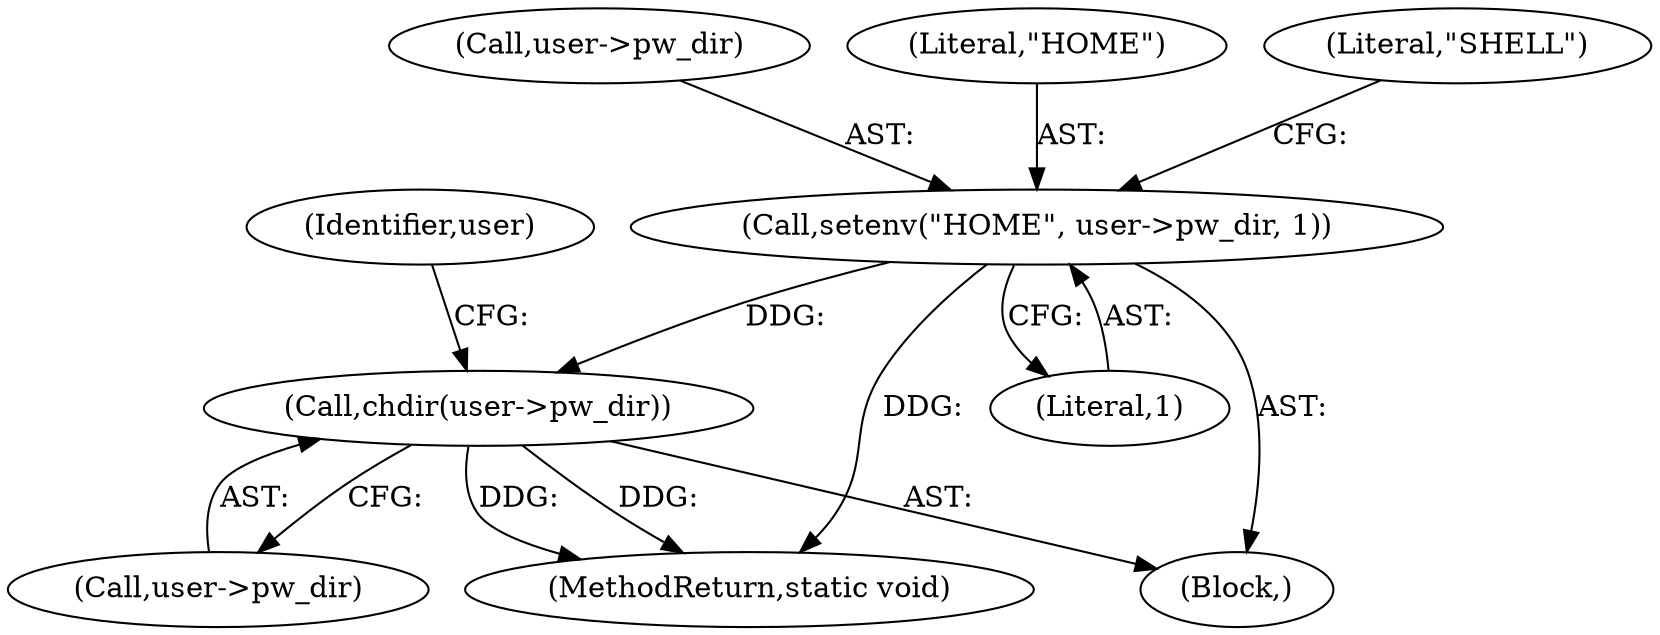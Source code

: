 digraph "0_MAC-Telnet_b69d11727d4f0f8cf719c79e3fb700f55ca03e9a_2@API" {
"1000504" [label="(Call,setenv(\"HOME\", user->pw_dir, 1))"];
"1000665" [label="(Call,chdir(user->pw_dir))"];
"1000665" [label="(Call,chdir(user->pw_dir))"];
"1000705" [label="(MethodReturn,static void)"];
"1000506" [label="(Call,user->pw_dir)"];
"1000484" [label="(Block,)"];
"1000505" [label="(Literal,\"HOME\")"];
"1000504" [label="(Call,setenv(\"HOME\", user->pw_dir, 1))"];
"1000509" [label="(Literal,1)"];
"1000671" [label="(Identifier,user)"];
"1000511" [label="(Literal,\"SHELL\")"];
"1000666" [label="(Call,user->pw_dir)"];
"1000504" -> "1000484"  [label="AST: "];
"1000504" -> "1000509"  [label="CFG: "];
"1000505" -> "1000504"  [label="AST: "];
"1000506" -> "1000504"  [label="AST: "];
"1000509" -> "1000504"  [label="AST: "];
"1000511" -> "1000504"  [label="CFG: "];
"1000504" -> "1000705"  [label="DDG: "];
"1000504" -> "1000665"  [label="DDG: "];
"1000665" -> "1000484"  [label="AST: "];
"1000665" -> "1000666"  [label="CFG: "];
"1000666" -> "1000665"  [label="AST: "];
"1000671" -> "1000665"  [label="CFG: "];
"1000665" -> "1000705"  [label="DDG: "];
"1000665" -> "1000705"  [label="DDG: "];
}
